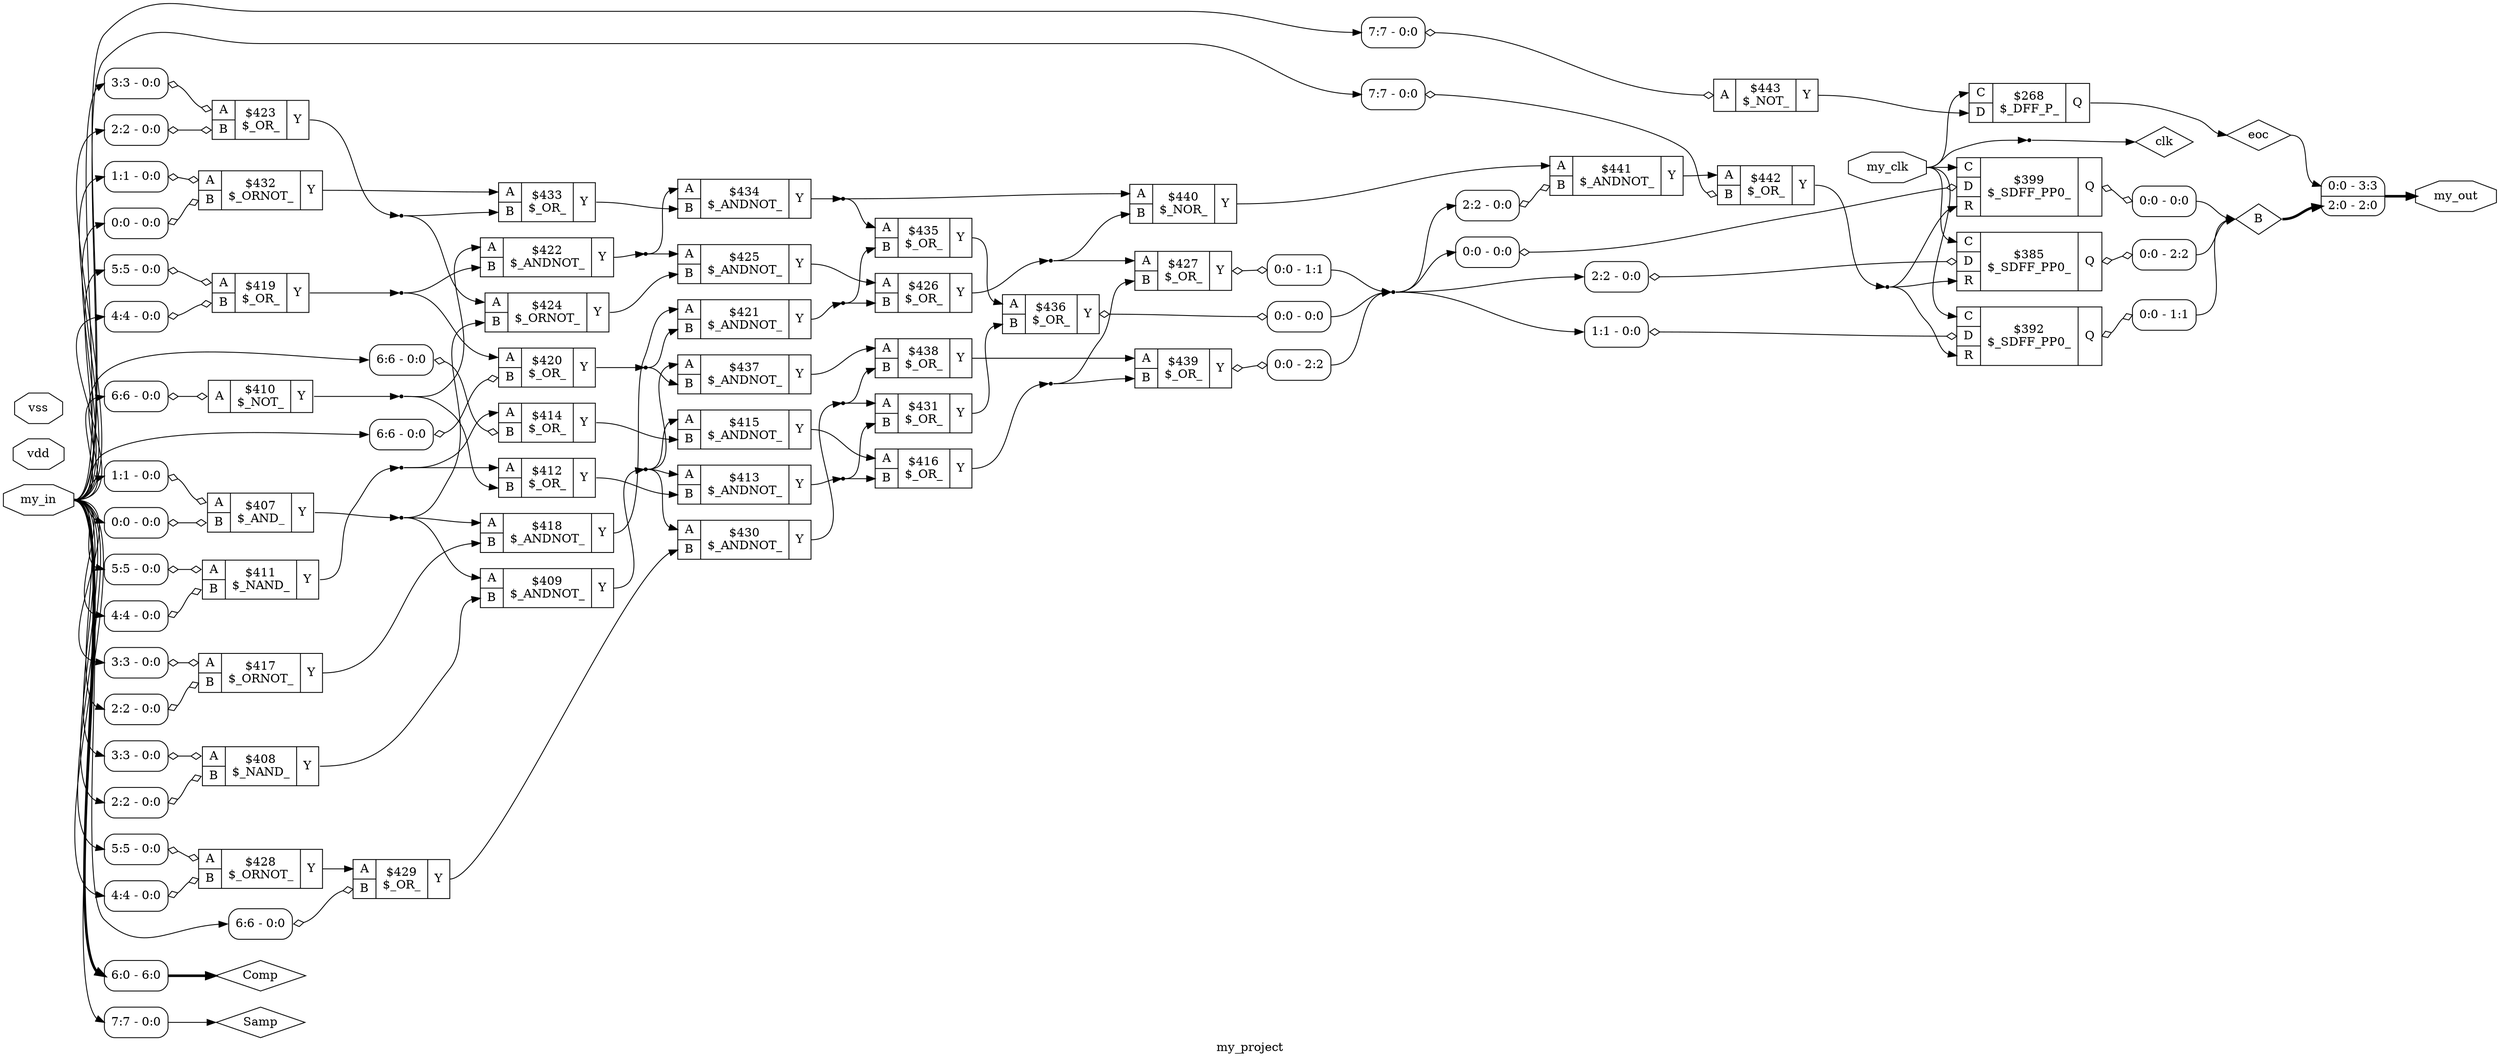 digraph "my_project" {
label="my_project";
rankdir="LR";
remincross=true;
n36 [ shape=diamond, label="B", color="black", fontcolor="black"];
n37 [ shape=diamond, label="Comp", color="black", fontcolor="black"];
n38 [ shape=diamond, label="Samp", color="black", fontcolor="black"];
n39 [ shape=diamond, label="clk", color="black", fontcolor="black"];
n40 [ shape=diamond, label="eoc", color="black", fontcolor="black"];
n41 [ shape=octagon, label="my_clk", color="black", fontcolor="black"];
n42 [ shape=octagon, label="my_in", color="black", fontcolor="black"];
n43 [ shape=octagon, label="my_out", color="black", fontcolor="black"];
n44 [ shape=octagon, label="vdd", color="black", fontcolor="black"];
n45 [ shape=octagon, label="vss", color="black", fontcolor="black"];
c48 [ shape=record, label="{{<p46> A|<p36> B}|$407\n$_AND_|{<p47> Y}}",  ];
x0 [ shape=record, style=rounded, label="<s0> 1:1 - 0:0 ", color="black", fontcolor="black" ];
x0:e -> c48:p46:w [arrowhead=odiamond, arrowtail=odiamond, dir=both, color="black", fontcolor="black", label=""];
x1 [ shape=record, style=rounded, label="<s0> 0:0 - 0:0 ", color="black", fontcolor="black" ];
x1:e -> c48:p36:w [arrowhead=odiamond, arrowtail=odiamond, dir=both, color="black", fontcolor="black", label=""];
c49 [ shape=record, label="{{<p46> A|<p36> B}|$408\n$_NAND_|{<p47> Y}}",  ];
x2 [ shape=record, style=rounded, label="<s0> 3:3 - 0:0 ", color="black", fontcolor="black" ];
x2:e -> c49:p46:w [arrowhead=odiamond, arrowtail=odiamond, dir=both, color="black", fontcolor="black", label=""];
x3 [ shape=record, style=rounded, label="<s0> 2:2 - 0:0 ", color="black", fontcolor="black" ];
x3:e -> c49:p36:w [arrowhead=odiamond, arrowtail=odiamond, dir=both, color="black", fontcolor="black", label=""];
c50 [ shape=record, label="{{<p46> A|<p36> B}|$409\n$_ANDNOT_|{<p47> Y}}",  ];
c51 [ shape=record, label="{{<p46> A}|$410\n$_NOT_|{<p47> Y}}",  ];
x4 [ shape=record, style=rounded, label="<s0> 6:6 - 0:0 ", color="black", fontcolor="black" ];
x4:e -> c51:p46:w [arrowhead=odiamond, arrowtail=odiamond, dir=both, color="black", fontcolor="black", label=""];
c52 [ shape=record, label="{{<p46> A|<p36> B}|$411\n$_NAND_|{<p47> Y}}",  ];
x5 [ shape=record, style=rounded, label="<s0> 5:5 - 0:0 ", color="black", fontcolor="black" ];
x5:e -> c52:p46:w [arrowhead=odiamond, arrowtail=odiamond, dir=both, color="black", fontcolor="black", label=""];
x6 [ shape=record, style=rounded, label="<s0> 4:4 - 0:0 ", color="black", fontcolor="black" ];
x6:e -> c52:p36:w [arrowhead=odiamond, arrowtail=odiamond, dir=both, color="black", fontcolor="black", label=""];
c53 [ shape=record, label="{{<p46> A|<p36> B}|$412\n$_OR_|{<p47> Y}}",  ];
c54 [ shape=record, label="{{<p46> A|<p36> B}|$413\n$_ANDNOT_|{<p47> Y}}",  ];
c55 [ shape=record, label="{{<p46> A|<p36> B}|$414\n$_OR_|{<p47> Y}}",  ];
x7 [ shape=record, style=rounded, label="<s0> 6:6 - 0:0 ", color="black", fontcolor="black" ];
x7:e -> c55:p36:w [arrowhead=odiamond, arrowtail=odiamond, dir=both, color="black", fontcolor="black", label=""];
c56 [ shape=record, label="{{<p46> A|<p36> B}|$415\n$_ANDNOT_|{<p47> Y}}",  ];
c57 [ shape=record, label="{{<p46> A|<p36> B}|$416\n$_OR_|{<p47> Y}}",  ];
c58 [ shape=record, label="{{<p46> A|<p36> B}|$417\n$_ORNOT_|{<p47> Y}}",  ];
x8 [ shape=record, style=rounded, label="<s0> 3:3 - 0:0 ", color="black", fontcolor="black" ];
x8:e -> c58:p46:w [arrowhead=odiamond, arrowtail=odiamond, dir=both, color="black", fontcolor="black", label=""];
x9 [ shape=record, style=rounded, label="<s0> 2:2 - 0:0 ", color="black", fontcolor="black" ];
x9:e -> c58:p36:w [arrowhead=odiamond, arrowtail=odiamond, dir=both, color="black", fontcolor="black", label=""];
c59 [ shape=record, label="{{<p46> A|<p36> B}|$418\n$_ANDNOT_|{<p47> Y}}",  ];
c60 [ shape=record, label="{{<p46> A|<p36> B}|$419\n$_OR_|{<p47> Y}}",  ];
x10 [ shape=record, style=rounded, label="<s0> 5:5 - 0:0 ", color="black", fontcolor="black" ];
x10:e -> c60:p46:w [arrowhead=odiamond, arrowtail=odiamond, dir=both, color="black", fontcolor="black", label=""];
x11 [ shape=record, style=rounded, label="<s0> 4:4 - 0:0 ", color="black", fontcolor="black" ];
x11:e -> c60:p36:w [arrowhead=odiamond, arrowtail=odiamond, dir=both, color="black", fontcolor="black", label=""];
c61 [ shape=record, label="{{<p46> A|<p36> B}|$420\n$_OR_|{<p47> Y}}",  ];
x12 [ shape=record, style=rounded, label="<s0> 6:6 - 0:0 ", color="black", fontcolor="black" ];
x12:e -> c61:p36:w [arrowhead=odiamond, arrowtail=odiamond, dir=both, color="black", fontcolor="black", label=""];
c62 [ shape=record, label="{{<p46> A|<p36> B}|$421\n$_ANDNOT_|{<p47> Y}}",  ];
c63 [ shape=record, label="{{<p46> A|<p36> B}|$422\n$_ANDNOT_|{<p47> Y}}",  ];
c64 [ shape=record, label="{{<p46> A|<p36> B}|$423\n$_OR_|{<p47> Y}}",  ];
x13 [ shape=record, style=rounded, label="<s0> 3:3 - 0:0 ", color="black", fontcolor="black" ];
x13:e -> c64:p46:w [arrowhead=odiamond, arrowtail=odiamond, dir=both, color="black", fontcolor="black", label=""];
x14 [ shape=record, style=rounded, label="<s0> 2:2 - 0:0 ", color="black", fontcolor="black" ];
x14:e -> c64:p36:w [arrowhead=odiamond, arrowtail=odiamond, dir=both, color="black", fontcolor="black", label=""];
c65 [ shape=record, label="{{<p46> A|<p36> B}|$424\n$_ORNOT_|{<p47> Y}}",  ];
c66 [ shape=record, label="{{<p46> A|<p36> B}|$425\n$_ANDNOT_|{<p47> Y}}",  ];
c67 [ shape=record, label="{{<p46> A|<p36> B}|$426\n$_OR_|{<p47> Y}}",  ];
c68 [ shape=record, label="{{<p46> A|<p36> B}|$427\n$_OR_|{<p47> Y}}",  ];
x15 [ shape=record, style=rounded, label="<s0> 0:0 - 1:1 ", color="black", fontcolor="black" ];
c68:p47:e -> x15:w [arrowhead=odiamond, arrowtail=odiamond, dir=both, color="black", fontcolor="black", label=""];
c69 [ shape=record, label="{{<p46> A|<p36> B}|$428\n$_ORNOT_|{<p47> Y}}",  ];
x16 [ shape=record, style=rounded, label="<s0> 5:5 - 0:0 ", color="black", fontcolor="black" ];
x16:e -> c69:p46:w [arrowhead=odiamond, arrowtail=odiamond, dir=both, color="black", fontcolor="black", label=""];
x17 [ shape=record, style=rounded, label="<s0> 4:4 - 0:0 ", color="black", fontcolor="black" ];
x17:e -> c69:p36:w [arrowhead=odiamond, arrowtail=odiamond, dir=both, color="black", fontcolor="black", label=""];
c70 [ shape=record, label="{{<p46> A|<p36> B}|$429\n$_OR_|{<p47> Y}}",  ];
x18 [ shape=record, style=rounded, label="<s0> 6:6 - 0:0 ", color="black", fontcolor="black" ];
x18:e -> c70:p36:w [arrowhead=odiamond, arrowtail=odiamond, dir=both, color="black", fontcolor="black", label=""];
c71 [ shape=record, label="{{<p46> A|<p36> B}|$430\n$_ANDNOT_|{<p47> Y}}",  ];
c72 [ shape=record, label="{{<p46> A|<p36> B}|$431\n$_OR_|{<p47> Y}}",  ];
c73 [ shape=record, label="{{<p46> A|<p36> B}|$432\n$_ORNOT_|{<p47> Y}}",  ];
x19 [ shape=record, style=rounded, label="<s0> 1:1 - 0:0 ", color="black", fontcolor="black" ];
x19:e -> c73:p46:w [arrowhead=odiamond, arrowtail=odiamond, dir=both, color="black", fontcolor="black", label=""];
x20 [ shape=record, style=rounded, label="<s0> 0:0 - 0:0 ", color="black", fontcolor="black" ];
x20:e -> c73:p36:w [arrowhead=odiamond, arrowtail=odiamond, dir=both, color="black", fontcolor="black", label=""];
c74 [ shape=record, label="{{<p46> A|<p36> B}|$433\n$_OR_|{<p47> Y}}",  ];
c75 [ shape=record, label="{{<p46> A|<p36> B}|$434\n$_ANDNOT_|{<p47> Y}}",  ];
c76 [ shape=record, label="{{<p46> A|<p36> B}|$435\n$_OR_|{<p47> Y}}",  ];
c77 [ shape=record, label="{{<p46> A|<p36> B}|$436\n$_OR_|{<p47> Y}}",  ];
x21 [ shape=record, style=rounded, label="<s0> 0:0 - 0:0 ", color="black", fontcolor="black" ];
c77:p47:e -> x21:w [arrowhead=odiamond, arrowtail=odiamond, dir=both, color="black", fontcolor="black", label=""];
c78 [ shape=record, label="{{<p46> A|<p36> B}|$437\n$_ANDNOT_|{<p47> Y}}",  ];
c79 [ shape=record, label="{{<p46> A|<p36> B}|$438\n$_OR_|{<p47> Y}}",  ];
c80 [ shape=record, label="{{<p46> A|<p36> B}|$439\n$_OR_|{<p47> Y}}",  ];
x22 [ shape=record, style=rounded, label="<s0> 0:0 - 2:2 ", color="black", fontcolor="black" ];
c80:p47:e -> x22:w [arrowhead=odiamond, arrowtail=odiamond, dir=both, color="black", fontcolor="black", label=""];
c81 [ shape=record, label="{{<p46> A|<p36> B}|$440\n$_NOR_|{<p47> Y}}",  ];
c82 [ shape=record, label="{{<p46> A|<p36> B}|$441\n$_ANDNOT_|{<p47> Y}}",  ];
x23 [ shape=record, style=rounded, label="<s0> 2:2 - 0:0 ", color="black", fontcolor="black" ];
x23:e -> c82:p36:w [arrowhead=odiamond, arrowtail=odiamond, dir=both, color="black", fontcolor="black", label=""];
c83 [ shape=record, label="{{<p46> A|<p36> B}|$442\n$_OR_|{<p47> Y}}",  ];
x24 [ shape=record, style=rounded, label="<s0> 7:7 - 0:0 ", color="black", fontcolor="black" ];
x24:e -> c83:p36:w [arrowhead=odiamond, arrowtail=odiamond, dir=both, color="black", fontcolor="black", label=""];
c84 [ shape=record, label="{{<p46> A}|$443\n$_NOT_|{<p47> Y}}",  ];
x25 [ shape=record, style=rounded, label="<s0> 7:7 - 0:0 ", color="black", fontcolor="black" ];
x25:e -> c84:p46:w [arrowhead=odiamond, arrowtail=odiamond, dir=both, color="black", fontcolor="black", label=""];
c88 [ shape=record, label="{{<p85> C|<p86> D}|$268\n$_DFF_P_|{<p87> Q}}",  ];
c90 [ shape=record, label="{{<p85> C|<p86> D|<p89> R}|$385\n$_SDFF_PP0_|{<p87> Q}}",  ];
x26 [ shape=record, style=rounded, label="<s0> 2:2 - 0:0 ", color="black", fontcolor="black" ];
x26:e -> c90:p86:w [arrowhead=odiamond, arrowtail=odiamond, dir=both, color="black", fontcolor="black", label=""];
x27 [ shape=record, style=rounded, label="<s0> 0:0 - 2:2 ", color="black", fontcolor="black" ];
c90:p87:e -> x27:w [arrowhead=odiamond, arrowtail=odiamond, dir=both, color="black", fontcolor="black", label=""];
c91 [ shape=record, label="{{<p85> C|<p86> D|<p89> R}|$392\n$_SDFF_PP0_|{<p87> Q}}",  ];
x28 [ shape=record, style=rounded, label="<s0> 1:1 - 0:0 ", color="black", fontcolor="black" ];
x28:e -> c91:p86:w [arrowhead=odiamond, arrowtail=odiamond, dir=both, color="black", fontcolor="black", label=""];
x29 [ shape=record, style=rounded, label="<s0> 0:0 - 1:1 ", color="black", fontcolor="black" ];
c91:p87:e -> x29:w [arrowhead=odiamond, arrowtail=odiamond, dir=both, color="black", fontcolor="black", label=""];
c92 [ shape=record, label="{{<p85> C|<p86> D|<p89> R}|$399\n$_SDFF_PP0_|{<p87> Q}}",  ];
x30 [ shape=record, style=rounded, label="<s0> 0:0 - 0:0 ", color="black", fontcolor="black" ];
x30:e -> c92:p86:w [arrowhead=odiamond, arrowtail=odiamond, dir=both, color="black", fontcolor="black", label=""];
x31 [ shape=record, style=rounded, label="<s0> 0:0 - 0:0 ", color="black", fontcolor="black" ];
c92:p87:e -> x31:w [arrowhead=odiamond, arrowtail=odiamond, dir=both, color="black", fontcolor="black", label=""];
x32 [ shape=record, style=rounded, label="<s0> 6:0 - 6:0 ", color="black", fontcolor="black" ];
x33 [ shape=record, style=rounded, label="<s0> 7:7 - 0:0 ", color="black", fontcolor="black" ];
x34 [shape=point, ];
x35 [ shape=record, style=rounded, label="<s1> 0:0 - 3:3 |<s0> 2:0 - 2:0 ", color="black", fontcolor="black" ];
c84:p47:e -> c88:p86:w [color="black", fontcolor="black", label=""];
c55:p47:e -> c56:p36:w [color="black", fontcolor="black", label=""];
c56:p47:e -> c57:p46:w [color="black", fontcolor="black", label=""];
n12 [ shape=point ];
c57:p47:e -> n12:w [color="black", fontcolor="black", label=""];
n12:e -> c68:p36:w [color="black", fontcolor="black", label=""];
n12:e -> c80:p36:w [color="black", fontcolor="black", label=""];
c58:p47:e -> c59:p36:w [color="black", fontcolor="black", label=""];
c59:p47:e -> c62:p46:w [color="black", fontcolor="black", label=""];
n15 [ shape=point ];
c60:p47:e -> n15:w [color="black", fontcolor="black", label=""];
n15:e -> c61:p46:w [color="black", fontcolor="black", label=""];
n15:e -> c63:p36:w [color="black", fontcolor="black", label=""];
n16 [ shape=point ];
c61:p47:e -> n16:w [color="black", fontcolor="black", label=""];
n16:e -> c62:p36:w [color="black", fontcolor="black", label=""];
n16:e -> c78:p36:w [color="black", fontcolor="black", label=""];
n17 [ shape=point ];
c62:p47:e -> n17:w [color="black", fontcolor="black", label=""];
n17:e -> c67:p36:w [color="black", fontcolor="black", label=""];
n17:e -> c76:p36:w [color="black", fontcolor="black", label=""];
n18 [ shape=point ];
c63:p47:e -> n18:w [color="black", fontcolor="black", label=""];
n18:e -> c66:p46:w [color="black", fontcolor="black", label=""];
n18:e -> c75:p46:w [color="black", fontcolor="black", label=""];
n19 [ shape=point ];
c64:p47:e -> n19:w [color="black", fontcolor="black", label=""];
n19:e -> c65:p46:w [color="black", fontcolor="black", label=""];
n19:e -> c74:p36:w [color="black", fontcolor="black", label=""];
n2 [ shape=point ];
c83:p47:e -> n2:w [color="black", fontcolor="black", label=""];
n2:e -> c90:p89:w [color="black", fontcolor="black", label=""];
n2:e -> c91:p89:w [color="black", fontcolor="black", label=""];
n2:e -> c92:p89:w [color="black", fontcolor="black", label=""];
c65:p47:e -> c66:p36:w [color="black", fontcolor="black", label=""];
c66:p47:e -> c67:p46:w [color="black", fontcolor="black", label=""];
n22 [ shape=point ];
c67:p47:e -> n22:w [color="black", fontcolor="black", label=""];
n22:e -> c68:p46:w [color="black", fontcolor="black", label=""];
n22:e -> c81:p36:w [color="black", fontcolor="black", label=""];
c69:p47:e -> c70:p46:w [color="black", fontcolor="black", label=""];
c70:p47:e -> c71:p36:w [color="black", fontcolor="black", label=""];
n25 [ shape=point ];
c71:p47:e -> n25:w [color="black", fontcolor="black", label=""];
n25:e -> c72:p46:w [color="black", fontcolor="black", label=""];
n25:e -> c79:p36:w [color="black", fontcolor="black", label=""];
c72:p47:e -> c77:p36:w [color="black", fontcolor="black", label=""];
c73:p47:e -> c74:p46:w [color="black", fontcolor="black", label=""];
c74:p47:e -> c75:p36:w [color="black", fontcolor="black", label=""];
n29 [ shape=point ];
c75:p47:e -> n29:w [color="black", fontcolor="black", label=""];
n29:e -> c76:p46:w [color="black", fontcolor="black", label=""];
n29:e -> c81:p46:w [color="black", fontcolor="black", label=""];
n3 [ shape=point ];
c48:p47:e -> n3:w [color="black", fontcolor="black", label=""];
n3:e -> c50:p46:w [color="black", fontcolor="black", label=""];
n3:e -> c59:p46:w [color="black", fontcolor="black", label=""];
n3:e -> c65:p36:w [color="black", fontcolor="black", label=""];
c76:p47:e -> c77:p46:w [color="black", fontcolor="black", label=""];
c78:p47:e -> c79:p46:w [color="black", fontcolor="black", label=""];
c79:p47:e -> c80:p46:w [color="black", fontcolor="black", label=""];
c81:p47:e -> c82:p46:w [color="black", fontcolor="black", label=""];
c82:p47:e -> c83:p46:w [color="black", fontcolor="black", label=""];
n35 [ shape=point ];
x15:s0:e -> n35:w [color="black", fontcolor="black", label=""];
x21:s0:e -> n35:w [color="black", fontcolor="black", label=""];
x22:s0:e -> n35:w [color="black", fontcolor="black", label=""];
n35:e -> x23:s0:w [color="black", fontcolor="black", label=""];
n35:e -> x26:s0:w [color="black", fontcolor="black", label=""];
n35:e -> x28:s0:w [color="black", fontcolor="black", label=""];
n35:e -> x30:s0:w [color="black", fontcolor="black", label=""];
x27:s0:e -> n36:w [color="black", fontcolor="black", label=""];
x29:s0:e -> n36:w [color="black", fontcolor="black", label=""];
x31:s0:e -> n36:w [color="black", fontcolor="black", label=""];
n36:e -> x35:s0:w [color="black", fontcolor="black", style="setlinewidth(3)", label=""];
x32:e -> n37:w [color="black", fontcolor="black", style="setlinewidth(3)", label=""];
x33:e -> n38:w [color="black", fontcolor="black", label=""];
x34:e -> n39:w [color="black", fontcolor="black", label=""];
c49:p47:e -> c50:p36:w [color="black", fontcolor="black", label=""];
c88:p87:e -> n40:w [color="black", fontcolor="black", label=""];
n40:e -> x35:s1:w [color="black", fontcolor="black", label=""];
n41:e -> c88:p85:w [color="black", fontcolor="black", label=""];
n41:e -> c90:p85:w [color="black", fontcolor="black", label=""];
n41:e -> c91:p85:w [color="black", fontcolor="black", label=""];
n41:e -> c92:p85:w [color="black", fontcolor="black", label=""];
n41:e -> x34:w [color="black", fontcolor="black", label=""];
n42:e -> x0:s0:w [color="black", fontcolor="black", label=""];
n42:e -> x10:s0:w [color="black", fontcolor="black", label=""];
n42:e -> x11:s0:w [color="black", fontcolor="black", label=""];
n42:e -> x12:s0:w [color="black", fontcolor="black", label=""];
n42:e -> x13:s0:w [color="black", fontcolor="black", label=""];
n42:e -> x14:s0:w [color="black", fontcolor="black", label=""];
n42:e -> x16:s0:w [color="black", fontcolor="black", label=""];
n42:e -> x17:s0:w [color="black", fontcolor="black", label=""];
n42:e -> x18:s0:w [color="black", fontcolor="black", label=""];
n42:e -> x19:s0:w [color="black", fontcolor="black", label=""];
n42:e -> x1:s0:w [color="black", fontcolor="black", label=""];
n42:e -> x20:s0:w [color="black", fontcolor="black", label=""];
n42:e -> x24:s0:w [color="black", fontcolor="black", label=""];
n42:e -> x25:s0:w [color="black", fontcolor="black", label=""];
n42:e -> x2:s0:w [color="black", fontcolor="black", label=""];
n42:e -> x32:s0:w [color="black", fontcolor="black", style="setlinewidth(3)", label=""];
n42:e -> x33:s0:w [color="black", fontcolor="black", label=""];
n42:e -> x3:s0:w [color="black", fontcolor="black", label=""];
n42:e -> x4:s0:w [color="black", fontcolor="black", label=""];
n42:e -> x5:s0:w [color="black", fontcolor="black", label=""];
n42:e -> x6:s0:w [color="black", fontcolor="black", label=""];
n42:e -> x7:s0:w [color="black", fontcolor="black", label=""];
n42:e -> x8:s0:w [color="black", fontcolor="black", label=""];
n42:e -> x9:s0:w [color="black", fontcolor="black", label=""];
x35:e -> n43:w [color="black", fontcolor="black", style="setlinewidth(3)", label=""];
n5 [ shape=point ];
c50:p47:e -> n5:w [color="black", fontcolor="black", label=""];
n5:e -> c54:p46:w [color="black", fontcolor="black", label=""];
n5:e -> c56:p46:w [color="black", fontcolor="black", label=""];
n5:e -> c71:p46:w [color="black", fontcolor="black", label=""];
n5:e -> c78:p46:w [color="black", fontcolor="black", label=""];
n6 [ shape=point ];
c51:p47:e -> n6:w [color="black", fontcolor="black", label=""];
n6:e -> c53:p36:w [color="black", fontcolor="black", label=""];
n6:e -> c63:p46:w [color="black", fontcolor="black", label=""];
n7 [ shape=point ];
c52:p47:e -> n7:w [color="black", fontcolor="black", label=""];
n7:e -> c53:p46:w [color="black", fontcolor="black", label=""];
n7:e -> c55:p46:w [color="black", fontcolor="black", label=""];
c53:p47:e -> c54:p36:w [color="black", fontcolor="black", label=""];
n9 [ shape=point ];
c54:p47:e -> n9:w [color="black", fontcolor="black", label=""];
n9:e -> c57:p36:w [color="black", fontcolor="black", label=""];
n9:e -> c72:p36:w [color="black", fontcolor="black", label=""];
}
